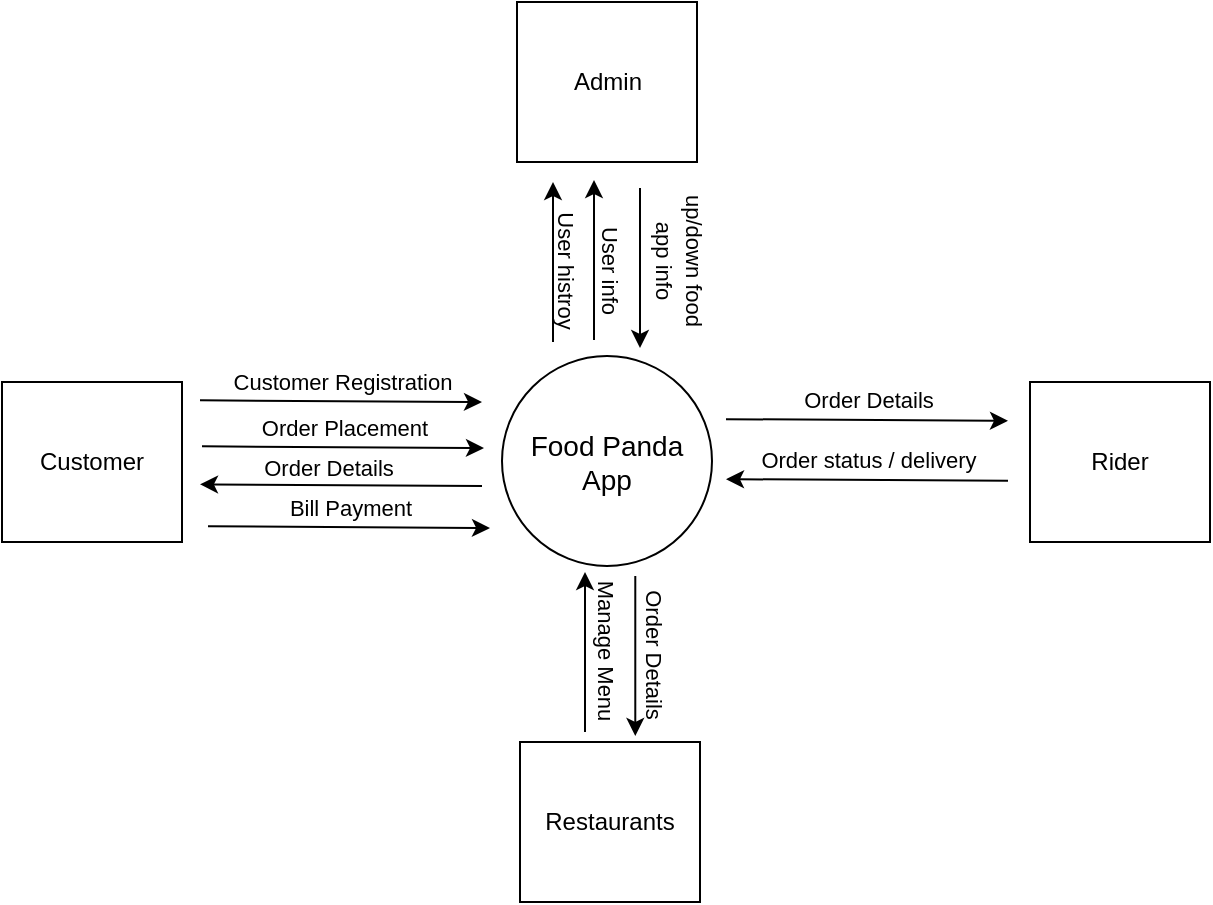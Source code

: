 <mxfile version="22.0.6" type="device">
  <diagram name="Page-1" id="Hv2gwuyREnh0acB_nE_q">
    <mxGraphModel dx="592" dy="297" grid="1" gridSize="10" guides="1" tooltips="1" connect="1" arrows="1" fold="1" page="1" pageScale="1" pageWidth="850" pageHeight="1100" math="0" shadow="0">
      <root>
        <mxCell id="0" />
        <mxCell id="1" parent="0" />
        <mxCell id="lsn7WRXJTVAxYlywAgrg-1" value="&lt;font style=&quot;font-size: 14px;&quot;&gt;Food Panda App&lt;/font&gt;" style="ellipse;whiteSpace=wrap;html=1;aspect=fixed;" vertex="1" parent="1">
          <mxGeometry x="387" y="227" width="105" height="105" as="geometry" />
        </mxCell>
        <mxCell id="lsn7WRXJTVAxYlywAgrg-2" value="Customer" style="rounded=0;whiteSpace=wrap;html=1;" vertex="1" parent="1">
          <mxGeometry x="137" y="240" width="90" height="80" as="geometry" />
        </mxCell>
        <mxCell id="lsn7WRXJTVAxYlywAgrg-6" value="Customer Registration" style="endArrow=classic;html=1;rounded=0;" edge="1" parent="1">
          <mxGeometry x="0.006" y="10" width="50" height="50" relative="1" as="geometry">
            <mxPoint x="236" y="249.17" as="sourcePoint" />
            <mxPoint x="377" y="250" as="targetPoint" />
            <mxPoint as="offset" />
          </mxGeometry>
        </mxCell>
        <mxCell id="lsn7WRXJTVAxYlywAgrg-7" value="Admin" style="rounded=0;whiteSpace=wrap;html=1;" vertex="1" parent="1">
          <mxGeometry x="394.5" y="50" width="90" height="80" as="geometry" />
        </mxCell>
        <mxCell id="lsn7WRXJTVAxYlywAgrg-8" value="Rider" style="rounded=0;whiteSpace=wrap;html=1;" vertex="1" parent="1">
          <mxGeometry x="651" y="240" width="90" height="80" as="geometry" />
        </mxCell>
        <mxCell id="lsn7WRXJTVAxYlywAgrg-9" value="Restaurants" style="rounded=0;whiteSpace=wrap;html=1;" vertex="1" parent="1">
          <mxGeometry x="396" y="420" width="90" height="80" as="geometry" />
        </mxCell>
        <mxCell id="lsn7WRXJTVAxYlywAgrg-11" value="Order Placement" style="endArrow=classic;html=1;rounded=0;" edge="1" parent="1">
          <mxGeometry x="0.006" y="10" width="50" height="50" relative="1" as="geometry">
            <mxPoint x="237" y="272.17" as="sourcePoint" />
            <mxPoint x="378" y="273" as="targetPoint" />
            <mxPoint as="offset" />
          </mxGeometry>
        </mxCell>
        <mxCell id="lsn7WRXJTVAxYlywAgrg-12" value="Order Details" style="endArrow=classic;html=1;rounded=0;" edge="1" parent="1">
          <mxGeometry x="0.093" y="-9" width="50" height="50" relative="1" as="geometry">
            <mxPoint x="377" y="292" as="sourcePoint" />
            <mxPoint x="236" y="291.17" as="targetPoint" />
            <mxPoint as="offset" />
          </mxGeometry>
        </mxCell>
        <mxCell id="lsn7WRXJTVAxYlywAgrg-15" value="Order Details" style="endArrow=classic;html=1;rounded=0;" edge="1" parent="1">
          <mxGeometry x="0.006" y="10" width="50" height="50" relative="1" as="geometry">
            <mxPoint x="499" y="258.58" as="sourcePoint" />
            <mxPoint x="640" y="259.41" as="targetPoint" />
            <mxPoint as="offset" />
          </mxGeometry>
        </mxCell>
        <mxCell id="lsn7WRXJTVAxYlywAgrg-16" value="Order status / delivery" style="endArrow=classic;html=1;rounded=0;" edge="1" parent="1">
          <mxGeometry x="-0.006" y="-10" width="50" height="50" relative="1" as="geometry">
            <mxPoint x="640" y="289.41" as="sourcePoint" />
            <mxPoint x="499" y="288.58" as="targetPoint" />
            <mxPoint as="offset" />
          </mxGeometry>
        </mxCell>
        <mxCell id="lsn7WRXJTVAxYlywAgrg-21" value="" style="endArrow=classic;html=1;rounded=0;verticalAlign=middle;labelPosition=center;verticalLabelPosition=middle;align=center;spacingLeft=0;spacingRight=0;spacingBottom=0;" edge="1" parent="1">
          <mxGeometry x="-0.5" y="80" width="50" height="50" relative="1" as="geometry">
            <mxPoint x="433.0" y="219" as="sourcePoint" />
            <mxPoint x="433.0" y="139" as="targetPoint" />
            <mxPoint as="offset" />
          </mxGeometry>
        </mxCell>
        <mxCell id="lsn7WRXJTVAxYlywAgrg-22" value="&lt;font style=&quot;font-size: 11px;&quot;&gt;User info&lt;/font&gt;" style="text;html=1;align=center;verticalAlign=middle;resizable=0;points=[];autosize=1;strokeColor=none;fillColor=none;rotation=90;" vertex="1" parent="1">
          <mxGeometry x="406" y="169" width="70" height="30" as="geometry" />
        </mxCell>
        <mxCell id="lsn7WRXJTVAxYlywAgrg-24" value="" style="endArrow=classic;html=1;rounded=0;verticalAlign=middle;labelPosition=center;verticalLabelPosition=middle;align=center;spacingLeft=0;spacingRight=0;spacingBottom=0;" edge="1" parent="1">
          <mxGeometry x="-0.5" y="80" width="50" height="50" relative="1" as="geometry">
            <mxPoint x="412.5" y="220" as="sourcePoint" />
            <mxPoint x="412.5" y="140" as="targetPoint" />
            <mxPoint as="offset" />
          </mxGeometry>
        </mxCell>
        <mxCell id="lsn7WRXJTVAxYlywAgrg-25" value="&lt;span style=&quot;font-size: 11px;&quot;&gt;User histroy&lt;/span&gt;" style="text;html=1;align=center;verticalAlign=middle;resizable=0;points=[];autosize=1;strokeColor=none;fillColor=none;rotation=90;" vertex="1" parent="1">
          <mxGeometry x="379" y="169" width="80" height="30" as="geometry" />
        </mxCell>
        <mxCell id="lsn7WRXJTVAxYlywAgrg-28" value="" style="endArrow=classic;html=1;rounded=0;verticalAlign=middle;labelPosition=center;verticalLabelPosition=middle;align=center;spacingLeft=0;spacingRight=0;spacingBottom=0;" edge="1" parent="1">
          <mxGeometry x="-0.5" y="80" width="50" height="50" relative="1" as="geometry">
            <mxPoint x="428.5" y="415" as="sourcePoint" />
            <mxPoint x="428.5" y="335" as="targetPoint" />
            <mxPoint as="offset" />
          </mxGeometry>
        </mxCell>
        <mxCell id="lsn7WRXJTVAxYlywAgrg-29" value="&lt;font style=&quot;font-size: 11px;&quot;&gt;Manage Menu&lt;/font&gt;" style="text;html=1;align=center;verticalAlign=middle;resizable=0;points=[];autosize=1;strokeColor=none;fillColor=none;rotation=90;" vertex="1" parent="1">
          <mxGeometry x="394" y="359" width="90" height="30" as="geometry" />
        </mxCell>
        <mxCell id="lsn7WRXJTVAxYlywAgrg-33" value="" style="endArrow=classic;html=1;rounded=0;verticalAlign=middle;labelPosition=center;verticalLabelPosition=middle;align=center;spacingLeft=0;spacingRight=0;spacingBottom=0;" edge="1" parent="1">
          <mxGeometry x="-0.5" y="80" width="50" height="50" relative="1" as="geometry">
            <mxPoint x="456.0" y="143" as="sourcePoint" />
            <mxPoint x="456.0" y="223" as="targetPoint" />
            <mxPoint as="offset" />
          </mxGeometry>
        </mxCell>
        <mxCell id="lsn7WRXJTVAxYlywAgrg-34" value="&lt;span style=&quot;font-size: 11px;&quot;&gt;up/down food&lt;br&gt;app info&lt;/span&gt;" style="text;html=1;align=center;verticalAlign=middle;resizable=0;points=[];autosize=1;strokeColor=none;fillColor=none;rotation=90;" vertex="1" parent="1">
          <mxGeometry x="431" y="159" width="90" height="40" as="geometry" />
        </mxCell>
        <mxCell id="lsn7WRXJTVAxYlywAgrg-37" value="Bill Payment" style="endArrow=classic;html=1;rounded=0;" edge="1" parent="1">
          <mxGeometry x="0.006" y="10" width="50" height="50" relative="1" as="geometry">
            <mxPoint x="240" y="312.17" as="sourcePoint" />
            <mxPoint x="381" y="313" as="targetPoint" />
            <mxPoint as="offset" />
          </mxGeometry>
        </mxCell>
        <mxCell id="lsn7WRXJTVAxYlywAgrg-39" value="" style="endArrow=classic;html=1;rounded=0;verticalAlign=middle;labelPosition=center;verticalLabelPosition=middle;align=center;spacingLeft=0;spacingRight=0;spacingBottom=0;" edge="1" parent="1">
          <mxGeometry x="-0.5" y="80" width="50" height="50" relative="1" as="geometry">
            <mxPoint x="453.643" y="337" as="sourcePoint" />
            <mxPoint x="453.643" y="417" as="targetPoint" />
            <mxPoint as="offset" />
          </mxGeometry>
        </mxCell>
        <mxCell id="lsn7WRXJTVAxYlywAgrg-40" value="&lt;font style=&quot;font-size: 11px;&quot;&gt;Order Details&lt;/font&gt;" style="text;html=1;align=center;verticalAlign=middle;resizable=0;points=[];autosize=1;strokeColor=none;fillColor=none;rotation=90;flipH=0;" vertex="1" parent="1">
          <mxGeometry x="418" y="361" width="90" height="30" as="geometry" />
        </mxCell>
      </root>
    </mxGraphModel>
  </diagram>
</mxfile>
